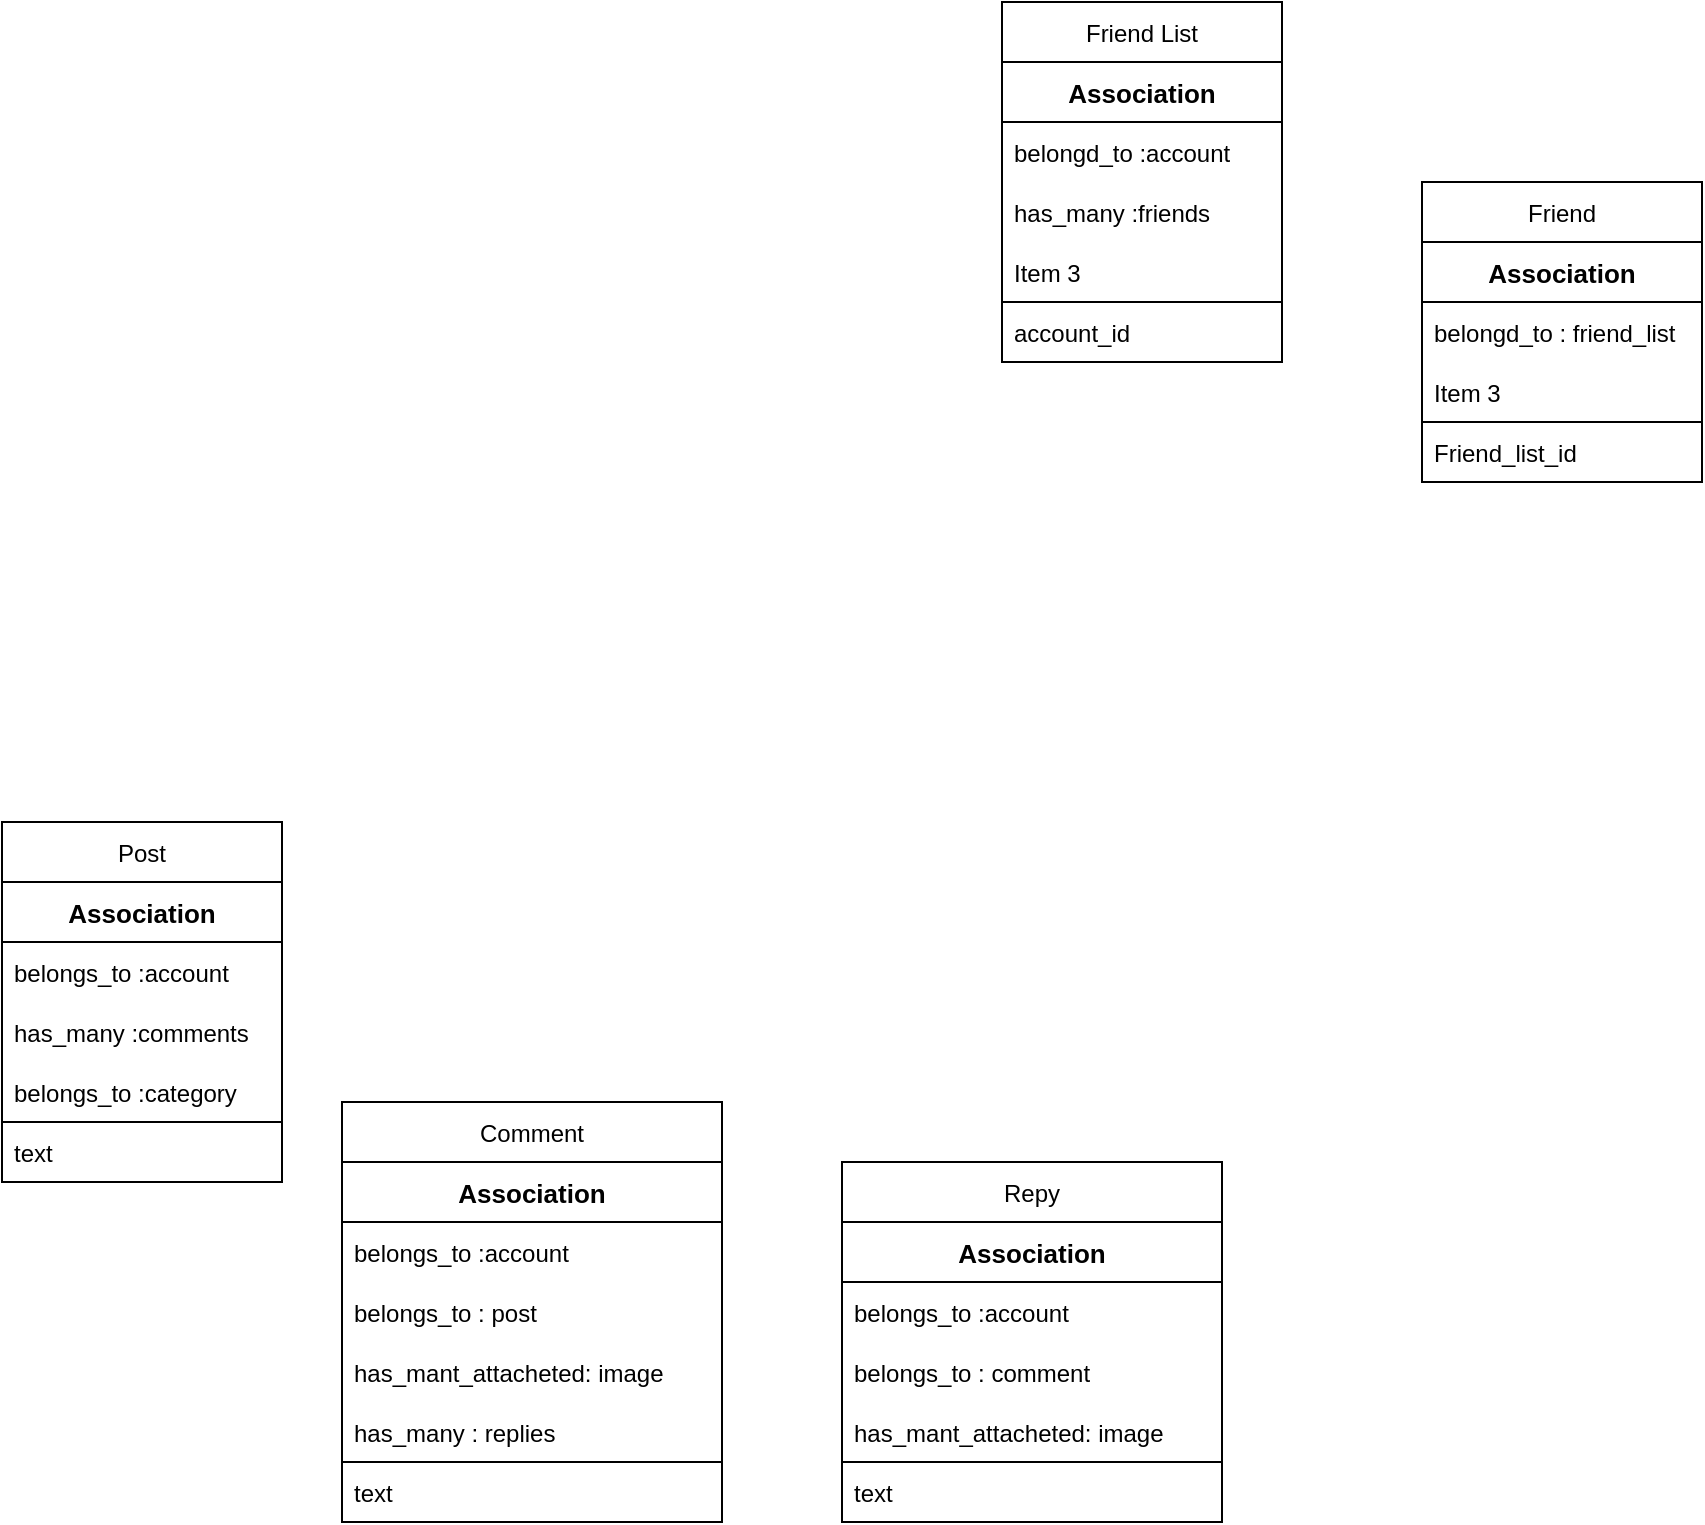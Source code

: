 <mxfile version="20.2.6" type="github"><diagram id="rpbeiXpMNxPF-P6dxbBi" name="Page-1"><mxGraphModel dx="1350" dy="805" grid="1" gridSize="10" guides="1" tooltips="1" connect="1" arrows="1" fold="1" page="1" pageScale="1" pageWidth="827" pageHeight="1169" math="0" shadow="0"><root><mxCell id="0"/><mxCell id="1" parent="0"/><mxCell id="O4mm3eUfPezuXlzJhmtS-6" value="Post" style="swimlane;fontStyle=0;childLayout=stackLayout;horizontal=1;startSize=30;horizontalStack=0;resizeParent=1;resizeParentMax=0;resizeLast=0;collapsible=1;marginBottom=0;" parent="1" vertex="1"><mxGeometry x="320" y="430" width="140" height="180" as="geometry"/></mxCell><mxCell id="O4mm3eUfPezuXlzJhmtS-34" value="Association" style="swimlane;fontStyle=1;childLayout=stackLayout;horizontal=1;startSize=30;horizontalStack=0;resizeParent=1;resizeParentMax=0;resizeLast=0;collapsible=1;marginBottom=0;fontSize=13;" parent="O4mm3eUfPezuXlzJhmtS-6" vertex="1"><mxGeometry y="30" width="140" height="120" as="geometry"/></mxCell><mxCell id="O4mm3eUfPezuXlzJhmtS-35" value="belongs_to :account" style="text;strokeColor=none;fillColor=none;align=left;verticalAlign=middle;spacingLeft=4;spacingRight=4;overflow=hidden;points=[[0,0.5],[1,0.5]];portConstraint=eastwest;rotatable=0;" parent="O4mm3eUfPezuXlzJhmtS-34" vertex="1"><mxGeometry y="30" width="140" height="30" as="geometry"/></mxCell><mxCell id="O4mm3eUfPezuXlzJhmtS-36" value="has_many :comments" style="text;strokeColor=none;fillColor=none;align=left;verticalAlign=middle;spacingLeft=4;spacingRight=4;overflow=hidden;points=[[0,0.5],[1,0.5]];portConstraint=eastwest;rotatable=0;" parent="O4mm3eUfPezuXlzJhmtS-34" vertex="1"><mxGeometry y="60" width="140" height="30" as="geometry"/></mxCell><mxCell id="O4mm3eUfPezuXlzJhmtS-37" value="belongs_to :category" style="text;strokeColor=none;fillColor=none;align=left;verticalAlign=middle;spacingLeft=4;spacingRight=4;overflow=hidden;points=[[0,0.5],[1,0.5]];portConstraint=eastwest;rotatable=0;" parent="O4mm3eUfPezuXlzJhmtS-34" vertex="1"><mxGeometry y="90" width="140" height="30" as="geometry"/></mxCell><mxCell id="O4mm3eUfPezuXlzJhmtS-7" value="text" style="text;strokeColor=none;fillColor=none;align=left;verticalAlign=middle;spacingLeft=4;spacingRight=4;overflow=hidden;points=[[0,0.5],[1,0.5]];portConstraint=eastwest;rotatable=0;" parent="O4mm3eUfPezuXlzJhmtS-6" vertex="1"><mxGeometry y="150" width="140" height="30" as="geometry"/></mxCell><mxCell id="O4mm3eUfPezuXlzJhmtS-11" value="Friend List" style="swimlane;fontStyle=0;childLayout=stackLayout;horizontal=1;startSize=30;horizontalStack=0;resizeParent=1;resizeParentMax=0;resizeLast=0;collapsible=1;marginBottom=0;" parent="1" vertex="1"><mxGeometry x="820" y="20" width="140" height="180" as="geometry"/></mxCell><mxCell id="O4mm3eUfPezuXlzJhmtS-26" value="Association" style="swimlane;fontStyle=1;childLayout=stackLayout;horizontal=1;startSize=30;horizontalStack=0;resizeParent=1;resizeParentMax=0;resizeLast=0;collapsible=1;marginBottom=0;fontSize=13;" parent="O4mm3eUfPezuXlzJhmtS-11" vertex="1"><mxGeometry y="30" width="140" height="120" as="geometry"/></mxCell><mxCell id="O4mm3eUfPezuXlzJhmtS-27" value="belongd_to :account" style="text;strokeColor=none;fillColor=none;align=left;verticalAlign=middle;spacingLeft=4;spacingRight=4;overflow=hidden;points=[[0,0.5],[1,0.5]];portConstraint=eastwest;rotatable=0;" parent="O4mm3eUfPezuXlzJhmtS-26" vertex="1"><mxGeometry y="30" width="140" height="30" as="geometry"/></mxCell><mxCell id="O4mm3eUfPezuXlzJhmtS-28" value="has_many :friends" style="text;strokeColor=none;fillColor=none;align=left;verticalAlign=middle;spacingLeft=4;spacingRight=4;overflow=hidden;points=[[0,0.5],[1,0.5]];portConstraint=eastwest;rotatable=0;" parent="O4mm3eUfPezuXlzJhmtS-26" vertex="1"><mxGeometry y="60" width="140" height="30" as="geometry"/></mxCell><mxCell id="O4mm3eUfPezuXlzJhmtS-29" value="Item 3" style="text;strokeColor=none;fillColor=none;align=left;verticalAlign=middle;spacingLeft=4;spacingRight=4;overflow=hidden;points=[[0,0.5],[1,0.5]];portConstraint=eastwest;rotatable=0;" parent="O4mm3eUfPezuXlzJhmtS-26" vertex="1"><mxGeometry y="90" width="140" height="30" as="geometry"/></mxCell><mxCell id="O4mm3eUfPezuXlzJhmtS-12" value="account_id" style="text;strokeColor=none;fillColor=none;align=left;verticalAlign=middle;spacingLeft=4;spacingRight=4;overflow=hidden;points=[[0,0.5],[1,0.5]];portConstraint=eastwest;rotatable=0;" parent="O4mm3eUfPezuXlzJhmtS-11" vertex="1"><mxGeometry y="150" width="140" height="30" as="geometry"/></mxCell><mxCell id="O4mm3eUfPezuXlzJhmtS-15" value="Friend" style="swimlane;fontStyle=0;childLayout=stackLayout;horizontal=1;startSize=30;horizontalStack=0;resizeParent=1;resizeParentMax=0;resizeLast=0;collapsible=1;marginBottom=0;" parent="1" vertex="1"><mxGeometry x="1030" y="110" width="140" height="150" as="geometry"/></mxCell><mxCell id="O4mm3eUfPezuXlzJhmtS-30" value="Association" style="swimlane;fontStyle=1;childLayout=stackLayout;horizontal=1;startSize=30;horizontalStack=0;resizeParent=1;resizeParentMax=0;resizeLast=0;collapsible=1;marginBottom=0;fontSize=13;" parent="O4mm3eUfPezuXlzJhmtS-15" vertex="1"><mxGeometry y="30" width="140" height="90" as="geometry"/></mxCell><mxCell id="O4mm3eUfPezuXlzJhmtS-31" value="belongd_to : friend_list" style="text;strokeColor=none;fillColor=none;align=left;verticalAlign=middle;spacingLeft=4;spacingRight=4;overflow=hidden;points=[[0,0.5],[1,0.5]];portConstraint=eastwest;rotatable=0;" parent="O4mm3eUfPezuXlzJhmtS-30" vertex="1"><mxGeometry y="30" width="140" height="30" as="geometry"/></mxCell><mxCell id="O4mm3eUfPezuXlzJhmtS-33" value="Item 3" style="text;strokeColor=none;fillColor=none;align=left;verticalAlign=middle;spacingLeft=4;spacingRight=4;overflow=hidden;points=[[0,0.5],[1,0.5]];portConstraint=eastwest;rotatable=0;" parent="O4mm3eUfPezuXlzJhmtS-30" vertex="1"><mxGeometry y="60" width="140" height="30" as="geometry"/></mxCell><mxCell id="O4mm3eUfPezuXlzJhmtS-17" value="Friend_list_id" style="text;strokeColor=none;fillColor=none;align=left;verticalAlign=middle;spacingLeft=4;spacingRight=4;overflow=hidden;points=[[0,0.5],[1,0.5]];portConstraint=eastwest;rotatable=0;" parent="O4mm3eUfPezuXlzJhmtS-15" vertex="1"><mxGeometry y="120" width="140" height="30" as="geometry"/></mxCell><mxCell id="GVFQHKW2TWY5ddt-tu7w-4" value="Comment" style="swimlane;fontStyle=0;childLayout=stackLayout;horizontal=1;startSize=30;horizontalStack=0;resizeParent=1;resizeParentMax=0;resizeLast=0;collapsible=1;marginBottom=0;" vertex="1" parent="1"><mxGeometry x="490" y="570" width="190" height="210" as="geometry"/></mxCell><mxCell id="GVFQHKW2TWY5ddt-tu7w-5" value="Association" style="swimlane;fontStyle=1;childLayout=stackLayout;horizontal=1;startSize=30;horizontalStack=0;resizeParent=1;resizeParentMax=0;resizeLast=0;collapsible=1;marginBottom=0;fontSize=13;" vertex="1" parent="GVFQHKW2TWY5ddt-tu7w-4"><mxGeometry y="30" width="190" height="150" as="geometry"/></mxCell><mxCell id="GVFQHKW2TWY5ddt-tu7w-6" value="belongs_to :account" style="text;strokeColor=none;fillColor=none;align=left;verticalAlign=middle;spacingLeft=4;spacingRight=4;overflow=hidden;points=[[0,0.5],[1,0.5]];portConstraint=eastwest;rotatable=0;" vertex="1" parent="GVFQHKW2TWY5ddt-tu7w-5"><mxGeometry y="30" width="190" height="30" as="geometry"/></mxCell><mxCell id="GVFQHKW2TWY5ddt-tu7w-7" value="belongs_to : post" style="text;strokeColor=none;fillColor=none;align=left;verticalAlign=middle;spacingLeft=4;spacingRight=4;overflow=hidden;points=[[0,0.5],[1,0.5]];portConstraint=eastwest;rotatable=0;" vertex="1" parent="GVFQHKW2TWY5ddt-tu7w-5"><mxGeometry y="60" width="190" height="30" as="geometry"/></mxCell><mxCell id="GVFQHKW2TWY5ddt-tu7w-8" value="has_mant_attacheted: image" style="text;strokeColor=none;fillColor=none;align=left;verticalAlign=middle;spacingLeft=4;spacingRight=4;overflow=hidden;points=[[0,0.5],[1,0.5]];portConstraint=eastwest;rotatable=0;" vertex="1" parent="GVFQHKW2TWY5ddt-tu7w-5"><mxGeometry y="90" width="190" height="30" as="geometry"/></mxCell><mxCell id="GVFQHKW2TWY5ddt-tu7w-17" value="has_many : replies" style="text;strokeColor=none;fillColor=none;align=left;verticalAlign=middle;spacingLeft=4;spacingRight=4;overflow=hidden;points=[[0,0.5],[1,0.5]];portConstraint=eastwest;rotatable=0;" vertex="1" parent="GVFQHKW2TWY5ddt-tu7w-5"><mxGeometry y="120" width="190" height="30" as="geometry"/></mxCell><mxCell id="GVFQHKW2TWY5ddt-tu7w-9" value="text" style="text;strokeColor=none;fillColor=none;align=left;verticalAlign=middle;spacingLeft=4;spacingRight=4;overflow=hidden;points=[[0,0.5],[1,0.5]];portConstraint=eastwest;rotatable=0;" vertex="1" parent="GVFQHKW2TWY5ddt-tu7w-4"><mxGeometry y="180" width="190" height="30" as="geometry"/></mxCell><mxCell id="GVFQHKW2TWY5ddt-tu7w-11" value="Repy" style="swimlane;fontStyle=0;childLayout=stackLayout;horizontal=1;startSize=30;horizontalStack=0;resizeParent=1;resizeParentMax=0;resizeLast=0;collapsible=1;marginBottom=0;" vertex="1" parent="1"><mxGeometry x="740" y="600" width="190" height="180" as="geometry"/></mxCell><mxCell id="GVFQHKW2TWY5ddt-tu7w-12" value="Association" style="swimlane;fontStyle=1;childLayout=stackLayout;horizontal=1;startSize=30;horizontalStack=0;resizeParent=1;resizeParentMax=0;resizeLast=0;collapsible=1;marginBottom=0;fontSize=13;" vertex="1" parent="GVFQHKW2TWY5ddt-tu7w-11"><mxGeometry y="30" width="190" height="120" as="geometry"/></mxCell><mxCell id="GVFQHKW2TWY5ddt-tu7w-13" value="belongs_to :account" style="text;strokeColor=none;fillColor=none;align=left;verticalAlign=middle;spacingLeft=4;spacingRight=4;overflow=hidden;points=[[0,0.5],[1,0.5]];portConstraint=eastwest;rotatable=0;" vertex="1" parent="GVFQHKW2TWY5ddt-tu7w-12"><mxGeometry y="30" width="190" height="30" as="geometry"/></mxCell><mxCell id="GVFQHKW2TWY5ddt-tu7w-14" value="belongs_to : comment" style="text;strokeColor=none;fillColor=none;align=left;verticalAlign=middle;spacingLeft=4;spacingRight=4;overflow=hidden;points=[[0,0.5],[1,0.5]];portConstraint=eastwest;rotatable=0;" vertex="1" parent="GVFQHKW2TWY5ddt-tu7w-12"><mxGeometry y="60" width="190" height="30" as="geometry"/></mxCell><mxCell id="GVFQHKW2TWY5ddt-tu7w-15" value="has_mant_attacheted: image" style="text;strokeColor=none;fillColor=none;align=left;verticalAlign=middle;spacingLeft=4;spacingRight=4;overflow=hidden;points=[[0,0.5],[1,0.5]];portConstraint=eastwest;rotatable=0;" vertex="1" parent="GVFQHKW2TWY5ddt-tu7w-12"><mxGeometry y="90" width="190" height="30" as="geometry"/></mxCell><mxCell id="GVFQHKW2TWY5ddt-tu7w-16" value="text" style="text;strokeColor=none;fillColor=none;align=left;verticalAlign=middle;spacingLeft=4;spacingRight=4;overflow=hidden;points=[[0,0.5],[1,0.5]];portConstraint=eastwest;rotatable=0;" vertex="1" parent="GVFQHKW2TWY5ddt-tu7w-11"><mxGeometry y="150" width="190" height="30" as="geometry"/></mxCell></root></mxGraphModel></diagram></mxfile>